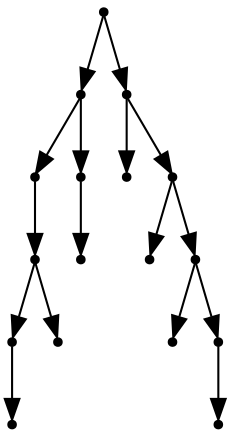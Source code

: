 digraph {
  16 [shape=point];
  7 [shape=point];
  4 [shape=point];
  3 [shape=point];
  1 [shape=point];
  0 [shape=point];
  2 [shape=point];
  6 [shape=point];
  5 [shape=point];
  15 [shape=point];
  8 [shape=point];
  14 [shape=point];
  9 [shape=point];
  13 [shape=point];
  10 [shape=point];
  12 [shape=point];
  11 [shape=point];
16 -> 7;
7 -> 4;
4 -> 3;
3 -> 1;
1 -> 0;
3 -> 2;
7 -> 6;
6 -> 5;
16 -> 15;
15 -> 8;
15 -> 14;
14 -> 9;
14 -> 13;
13 -> 10;
13 -> 12;
12 -> 11;
}
